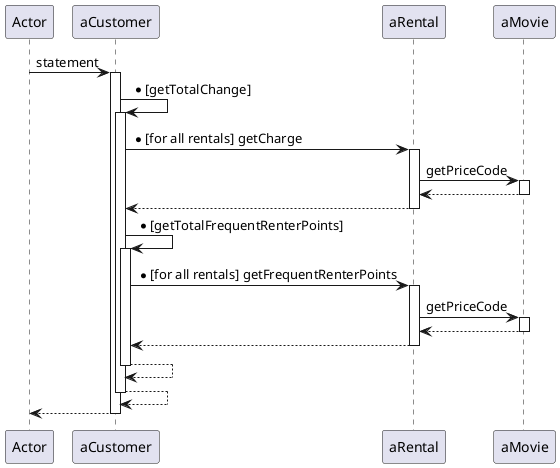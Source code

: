 @startuml

Actor -> aCustomer ++ : statement
aCustomer -> aCustomer ++ : * [getTotalChange]
aCustomer -> aRental ++ : *[for all rentals] getCharge
aRental -> aMovie ++ : getPriceCode
return
return

aCustomer -> aCustomer ++ : * [getTotalFrequentRenterPoints]
aCustomer -> aRental ++ : *[for all rentals] getFrequentRenterPoints
aRental -> aMovie ++ : getPriceCode
return
return

return
return
return

@enduml